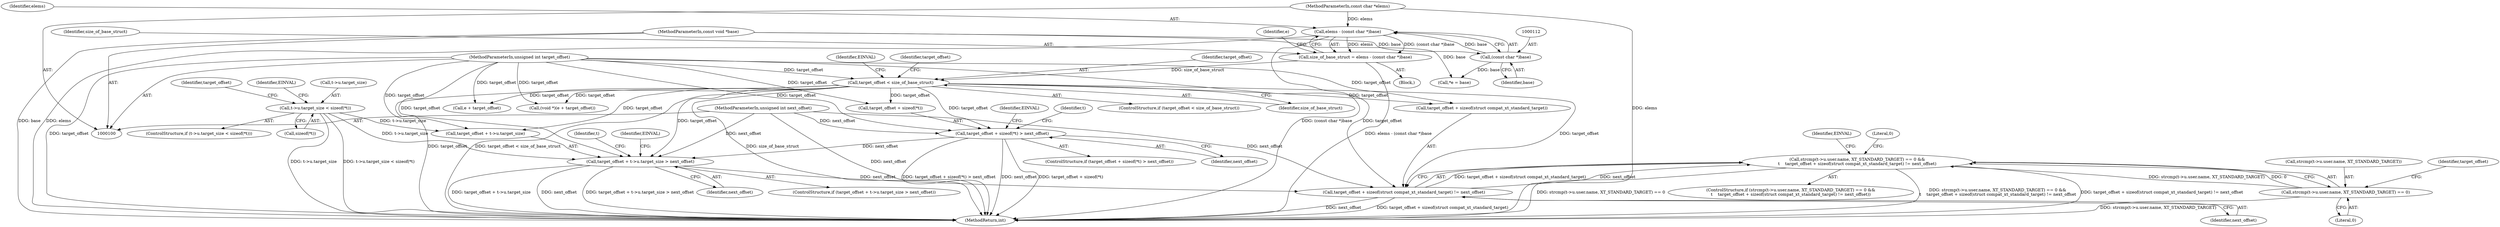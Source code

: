 digraph "0_linux_ce683e5f9d045e5d67d1312a42b359cb2ab2a13c_6@API" {
"1000171" [label="(Call,strcmp(t->u.user.name, XT_STANDARD_TARGET) == 0 &&\n\t    target_offset + sizeof(struct compat_xt_standard_target) != next_offset)"];
"1000172" [label="(Call,strcmp(t->u.user.name, XT_STANDARD_TARGET) == 0)"];
"1000183" [label="(Call,target_offset + sizeof(struct compat_xt_standard_target) != next_offset)"];
"1000103" [label="(MethodParameterIn,unsigned int target_offset)"];
"1000120" [label="(Call,target_offset < size_of_base_struct)"];
"1000107" [label="(Call,size_of_base_struct = elems - (const char *)base)"];
"1000109" [label="(Call,elems - (const char *)base)"];
"1000102" [label="(MethodParameterIn,const char *elems)"];
"1000111" [label="(Call,(const char *)base)"];
"1000101" [label="(MethodParameterIn,const void *base)"];
"1000158" [label="(Call,target_offset + t->u.target_size > next_offset)"];
"1000145" [label="(Call,t->u.target_size < sizeof(*t))"];
"1000127" [label="(Call,target_offset + sizeof(*t) > next_offset)"];
"1000104" [label="(MethodParameterIn,unsigned int next_offset)"];
"1000191" [label="(Identifier,EINVAL)"];
"1000177" [label="(Identifier,t)"];
"1000146" [label="(Call,t->u.target_size)"];
"1000139" [label="(Call,(void *)(e + target_offset))"];
"1000122" [label="(Identifier,size_of_base_struct)"];
"1000183" [label="(Call,target_offset + sizeof(struct compat_xt_standard_target) != next_offset)"];
"1000169" [label="(Identifier,EINVAL)"];
"1000113" [label="(Identifier,base)"];
"1000116" [label="(Call,*e = base)"];
"1000170" [label="(ControlStructure,if (strcmp(t->u.user.name, XT_STANDARD_TARGET) == 0 &&\n\t    target_offset + sizeof(struct compat_xt_standard_target) != next_offset))"];
"1000194" [label="(MethodReturn,int)"];
"1000126" [label="(ControlStructure,if (target_offset + sizeof(*t) > next_offset))"];
"1000101" [label="(MethodParameterIn,const void *base)"];
"1000166" [label="(Identifier,next_offset)"];
"1000111" [label="(Call,(const char *)base)"];
"1000144" [label="(ControlStructure,if (t->u.target_size < sizeof(*t)))"];
"1000125" [label="(Identifier,EINVAL)"];
"1000160" [label="(Identifier,target_offset)"];
"1000173" [label="(Call,strcmp(t->u.user.name, XT_STANDARD_TARGET))"];
"1000128" [label="(Call,target_offset + sizeof(*t))"];
"1000107" [label="(Call,size_of_base_struct = elems - (const char *)base)"];
"1000108" [label="(Identifier,size_of_base_struct)"];
"1000158" [label="(Call,target_offset + t->u.target_size > next_offset)"];
"1000133" [label="(Identifier,next_offset)"];
"1000103" [label="(MethodParameterIn,unsigned int target_offset)"];
"1000151" [label="(Call,sizeof(*t))"];
"1000109" [label="(Call,elems - (const char *)base)"];
"1000193" [label="(Literal,0)"];
"1000110" [label="(Identifier,elems)"];
"1000171" [label="(Call,strcmp(t->u.user.name, XT_STANDARD_TARGET) == 0 &&\n\t    target_offset + sizeof(struct compat_xt_standard_target) != next_offset)"];
"1000136" [label="(Identifier,EINVAL)"];
"1000138" [label="(Identifier,t)"];
"1000129" [label="(Identifier,target_offset)"];
"1000121" [label="(Identifier,target_offset)"];
"1000185" [label="(Identifier,target_offset)"];
"1000188" [label="(Identifier,next_offset)"];
"1000105" [label="(Block,)"];
"1000102" [label="(MethodParameterIn,const char *elems)"];
"1000104" [label="(MethodParameterIn,unsigned int next_offset)"];
"1000157" [label="(ControlStructure,if (target_offset + t->u.target_size > next_offset))"];
"1000156" [label="(Identifier,EINVAL)"];
"1000184" [label="(Call,target_offset + sizeof(struct compat_xt_standard_target))"];
"1000127" [label="(Call,target_offset + sizeof(*t) > next_offset)"];
"1000141" [label="(Call,e + target_offset)"];
"1000120" [label="(Call,target_offset < size_of_base_struct)"];
"1000159" [label="(Call,target_offset + t->u.target_size)"];
"1000182" [label="(Literal,0)"];
"1000117" [label="(Identifier,e)"];
"1000119" [label="(ControlStructure,if (target_offset < size_of_base_struct))"];
"1000172" [label="(Call,strcmp(t->u.user.name, XT_STANDARD_TARGET) == 0)"];
"1000145" [label="(Call,t->u.target_size < sizeof(*t))"];
"1000171" -> "1000170"  [label="AST: "];
"1000171" -> "1000172"  [label="CFG: "];
"1000171" -> "1000183"  [label="CFG: "];
"1000172" -> "1000171"  [label="AST: "];
"1000183" -> "1000171"  [label="AST: "];
"1000191" -> "1000171"  [label="CFG: "];
"1000193" -> "1000171"  [label="CFG: "];
"1000171" -> "1000194"  [label="DDG: strcmp(t->u.user.name, XT_STANDARD_TARGET) == 0"];
"1000171" -> "1000194"  [label="DDG: strcmp(t->u.user.name, XT_STANDARD_TARGET) == 0 &&\n\t    target_offset + sizeof(struct compat_xt_standard_target) != next_offset"];
"1000171" -> "1000194"  [label="DDG: target_offset + sizeof(struct compat_xt_standard_target) != next_offset"];
"1000172" -> "1000171"  [label="DDG: strcmp(t->u.user.name, XT_STANDARD_TARGET)"];
"1000172" -> "1000171"  [label="DDG: 0"];
"1000183" -> "1000171"  [label="DDG: target_offset + sizeof(struct compat_xt_standard_target)"];
"1000183" -> "1000171"  [label="DDG: next_offset"];
"1000172" -> "1000182"  [label="CFG: "];
"1000173" -> "1000172"  [label="AST: "];
"1000182" -> "1000172"  [label="AST: "];
"1000185" -> "1000172"  [label="CFG: "];
"1000172" -> "1000194"  [label="DDG: strcmp(t->u.user.name, XT_STANDARD_TARGET)"];
"1000183" -> "1000188"  [label="CFG: "];
"1000184" -> "1000183"  [label="AST: "];
"1000188" -> "1000183"  [label="AST: "];
"1000183" -> "1000194"  [label="DDG: next_offset"];
"1000183" -> "1000194"  [label="DDG: target_offset + sizeof(struct compat_xt_standard_target)"];
"1000103" -> "1000183"  [label="DDG: target_offset"];
"1000120" -> "1000183"  [label="DDG: target_offset"];
"1000158" -> "1000183"  [label="DDG: next_offset"];
"1000104" -> "1000183"  [label="DDG: next_offset"];
"1000103" -> "1000100"  [label="AST: "];
"1000103" -> "1000194"  [label="DDG: target_offset"];
"1000103" -> "1000120"  [label="DDG: target_offset"];
"1000103" -> "1000127"  [label="DDG: target_offset"];
"1000103" -> "1000128"  [label="DDG: target_offset"];
"1000103" -> "1000139"  [label="DDG: target_offset"];
"1000103" -> "1000141"  [label="DDG: target_offset"];
"1000103" -> "1000158"  [label="DDG: target_offset"];
"1000103" -> "1000159"  [label="DDG: target_offset"];
"1000103" -> "1000184"  [label="DDG: target_offset"];
"1000120" -> "1000119"  [label="AST: "];
"1000120" -> "1000122"  [label="CFG: "];
"1000121" -> "1000120"  [label="AST: "];
"1000122" -> "1000120"  [label="AST: "];
"1000125" -> "1000120"  [label="CFG: "];
"1000129" -> "1000120"  [label="CFG: "];
"1000120" -> "1000194"  [label="DDG: target_offset"];
"1000120" -> "1000194"  [label="DDG: target_offset < size_of_base_struct"];
"1000120" -> "1000194"  [label="DDG: size_of_base_struct"];
"1000107" -> "1000120"  [label="DDG: size_of_base_struct"];
"1000120" -> "1000127"  [label="DDG: target_offset"];
"1000120" -> "1000128"  [label="DDG: target_offset"];
"1000120" -> "1000139"  [label="DDG: target_offset"];
"1000120" -> "1000141"  [label="DDG: target_offset"];
"1000120" -> "1000158"  [label="DDG: target_offset"];
"1000120" -> "1000159"  [label="DDG: target_offset"];
"1000120" -> "1000184"  [label="DDG: target_offset"];
"1000107" -> "1000105"  [label="AST: "];
"1000107" -> "1000109"  [label="CFG: "];
"1000108" -> "1000107"  [label="AST: "];
"1000109" -> "1000107"  [label="AST: "];
"1000117" -> "1000107"  [label="CFG: "];
"1000107" -> "1000194"  [label="DDG: elems - (const char *)base"];
"1000109" -> "1000107"  [label="DDG: elems"];
"1000109" -> "1000107"  [label="DDG: (const char *)base"];
"1000109" -> "1000111"  [label="CFG: "];
"1000110" -> "1000109"  [label="AST: "];
"1000111" -> "1000109"  [label="AST: "];
"1000109" -> "1000194"  [label="DDG: elems"];
"1000109" -> "1000194"  [label="DDG: (const char *)base"];
"1000102" -> "1000109"  [label="DDG: elems"];
"1000111" -> "1000109"  [label="DDG: base"];
"1000102" -> "1000100"  [label="AST: "];
"1000102" -> "1000194"  [label="DDG: elems"];
"1000111" -> "1000113"  [label="CFG: "];
"1000112" -> "1000111"  [label="AST: "];
"1000113" -> "1000111"  [label="AST: "];
"1000101" -> "1000111"  [label="DDG: base"];
"1000111" -> "1000116"  [label="DDG: base"];
"1000101" -> "1000100"  [label="AST: "];
"1000101" -> "1000194"  [label="DDG: base"];
"1000101" -> "1000116"  [label="DDG: base"];
"1000158" -> "1000157"  [label="AST: "];
"1000158" -> "1000166"  [label="CFG: "];
"1000159" -> "1000158"  [label="AST: "];
"1000166" -> "1000158"  [label="AST: "];
"1000169" -> "1000158"  [label="CFG: "];
"1000177" -> "1000158"  [label="CFG: "];
"1000158" -> "1000194"  [label="DDG: target_offset + t->u.target_size"];
"1000158" -> "1000194"  [label="DDG: next_offset"];
"1000158" -> "1000194"  [label="DDG: target_offset + t->u.target_size > next_offset"];
"1000145" -> "1000158"  [label="DDG: t->u.target_size"];
"1000127" -> "1000158"  [label="DDG: next_offset"];
"1000104" -> "1000158"  [label="DDG: next_offset"];
"1000145" -> "1000144"  [label="AST: "];
"1000145" -> "1000151"  [label="CFG: "];
"1000146" -> "1000145"  [label="AST: "];
"1000151" -> "1000145"  [label="AST: "];
"1000156" -> "1000145"  [label="CFG: "];
"1000160" -> "1000145"  [label="CFG: "];
"1000145" -> "1000194"  [label="DDG: t->u.target_size"];
"1000145" -> "1000194"  [label="DDG: t->u.target_size < sizeof(*t)"];
"1000145" -> "1000159"  [label="DDG: t->u.target_size"];
"1000127" -> "1000126"  [label="AST: "];
"1000127" -> "1000133"  [label="CFG: "];
"1000128" -> "1000127"  [label="AST: "];
"1000133" -> "1000127"  [label="AST: "];
"1000136" -> "1000127"  [label="CFG: "];
"1000138" -> "1000127"  [label="CFG: "];
"1000127" -> "1000194"  [label="DDG: target_offset + sizeof(*t) > next_offset"];
"1000127" -> "1000194"  [label="DDG: next_offset"];
"1000127" -> "1000194"  [label="DDG: target_offset + sizeof(*t)"];
"1000104" -> "1000127"  [label="DDG: next_offset"];
"1000104" -> "1000100"  [label="AST: "];
"1000104" -> "1000194"  [label="DDG: next_offset"];
}
